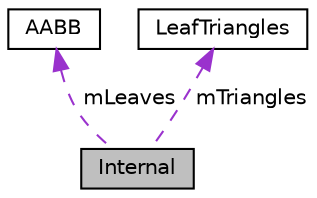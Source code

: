 digraph "Internal"
{
  edge [fontname="Helvetica",fontsize="10",labelfontname="Helvetica",labelfontsize="10"];
  node [fontname="Helvetica",fontsize="10",shape=record];
  Node1 [label="Internal",height=0.2,width=0.4,color="black", fillcolor="grey75", style="filled", fontcolor="black"];
  Node2 -> Node1 [dir="back",color="darkorchid3",fontsize="10",style="dashed",label=" mLeaves" ,fontname="Helvetica"];
  Node2 [label="AABB",height=0.2,width=0.4,color="black", fillcolor="white", style="filled",URL="$class_a_a_b_b.html"];
  Node3 -> Node1 [dir="back",color="darkorchid3",fontsize="10",style="dashed",label=" mTriangles" ,fontname="Helvetica"];
  Node3 [label="LeafTriangles",height=0.2,width=0.4,color="black", fillcolor="white", style="filled",URL="$struct_leaf_triangles.html",tooltip="Leaf descriptor. "];
}
